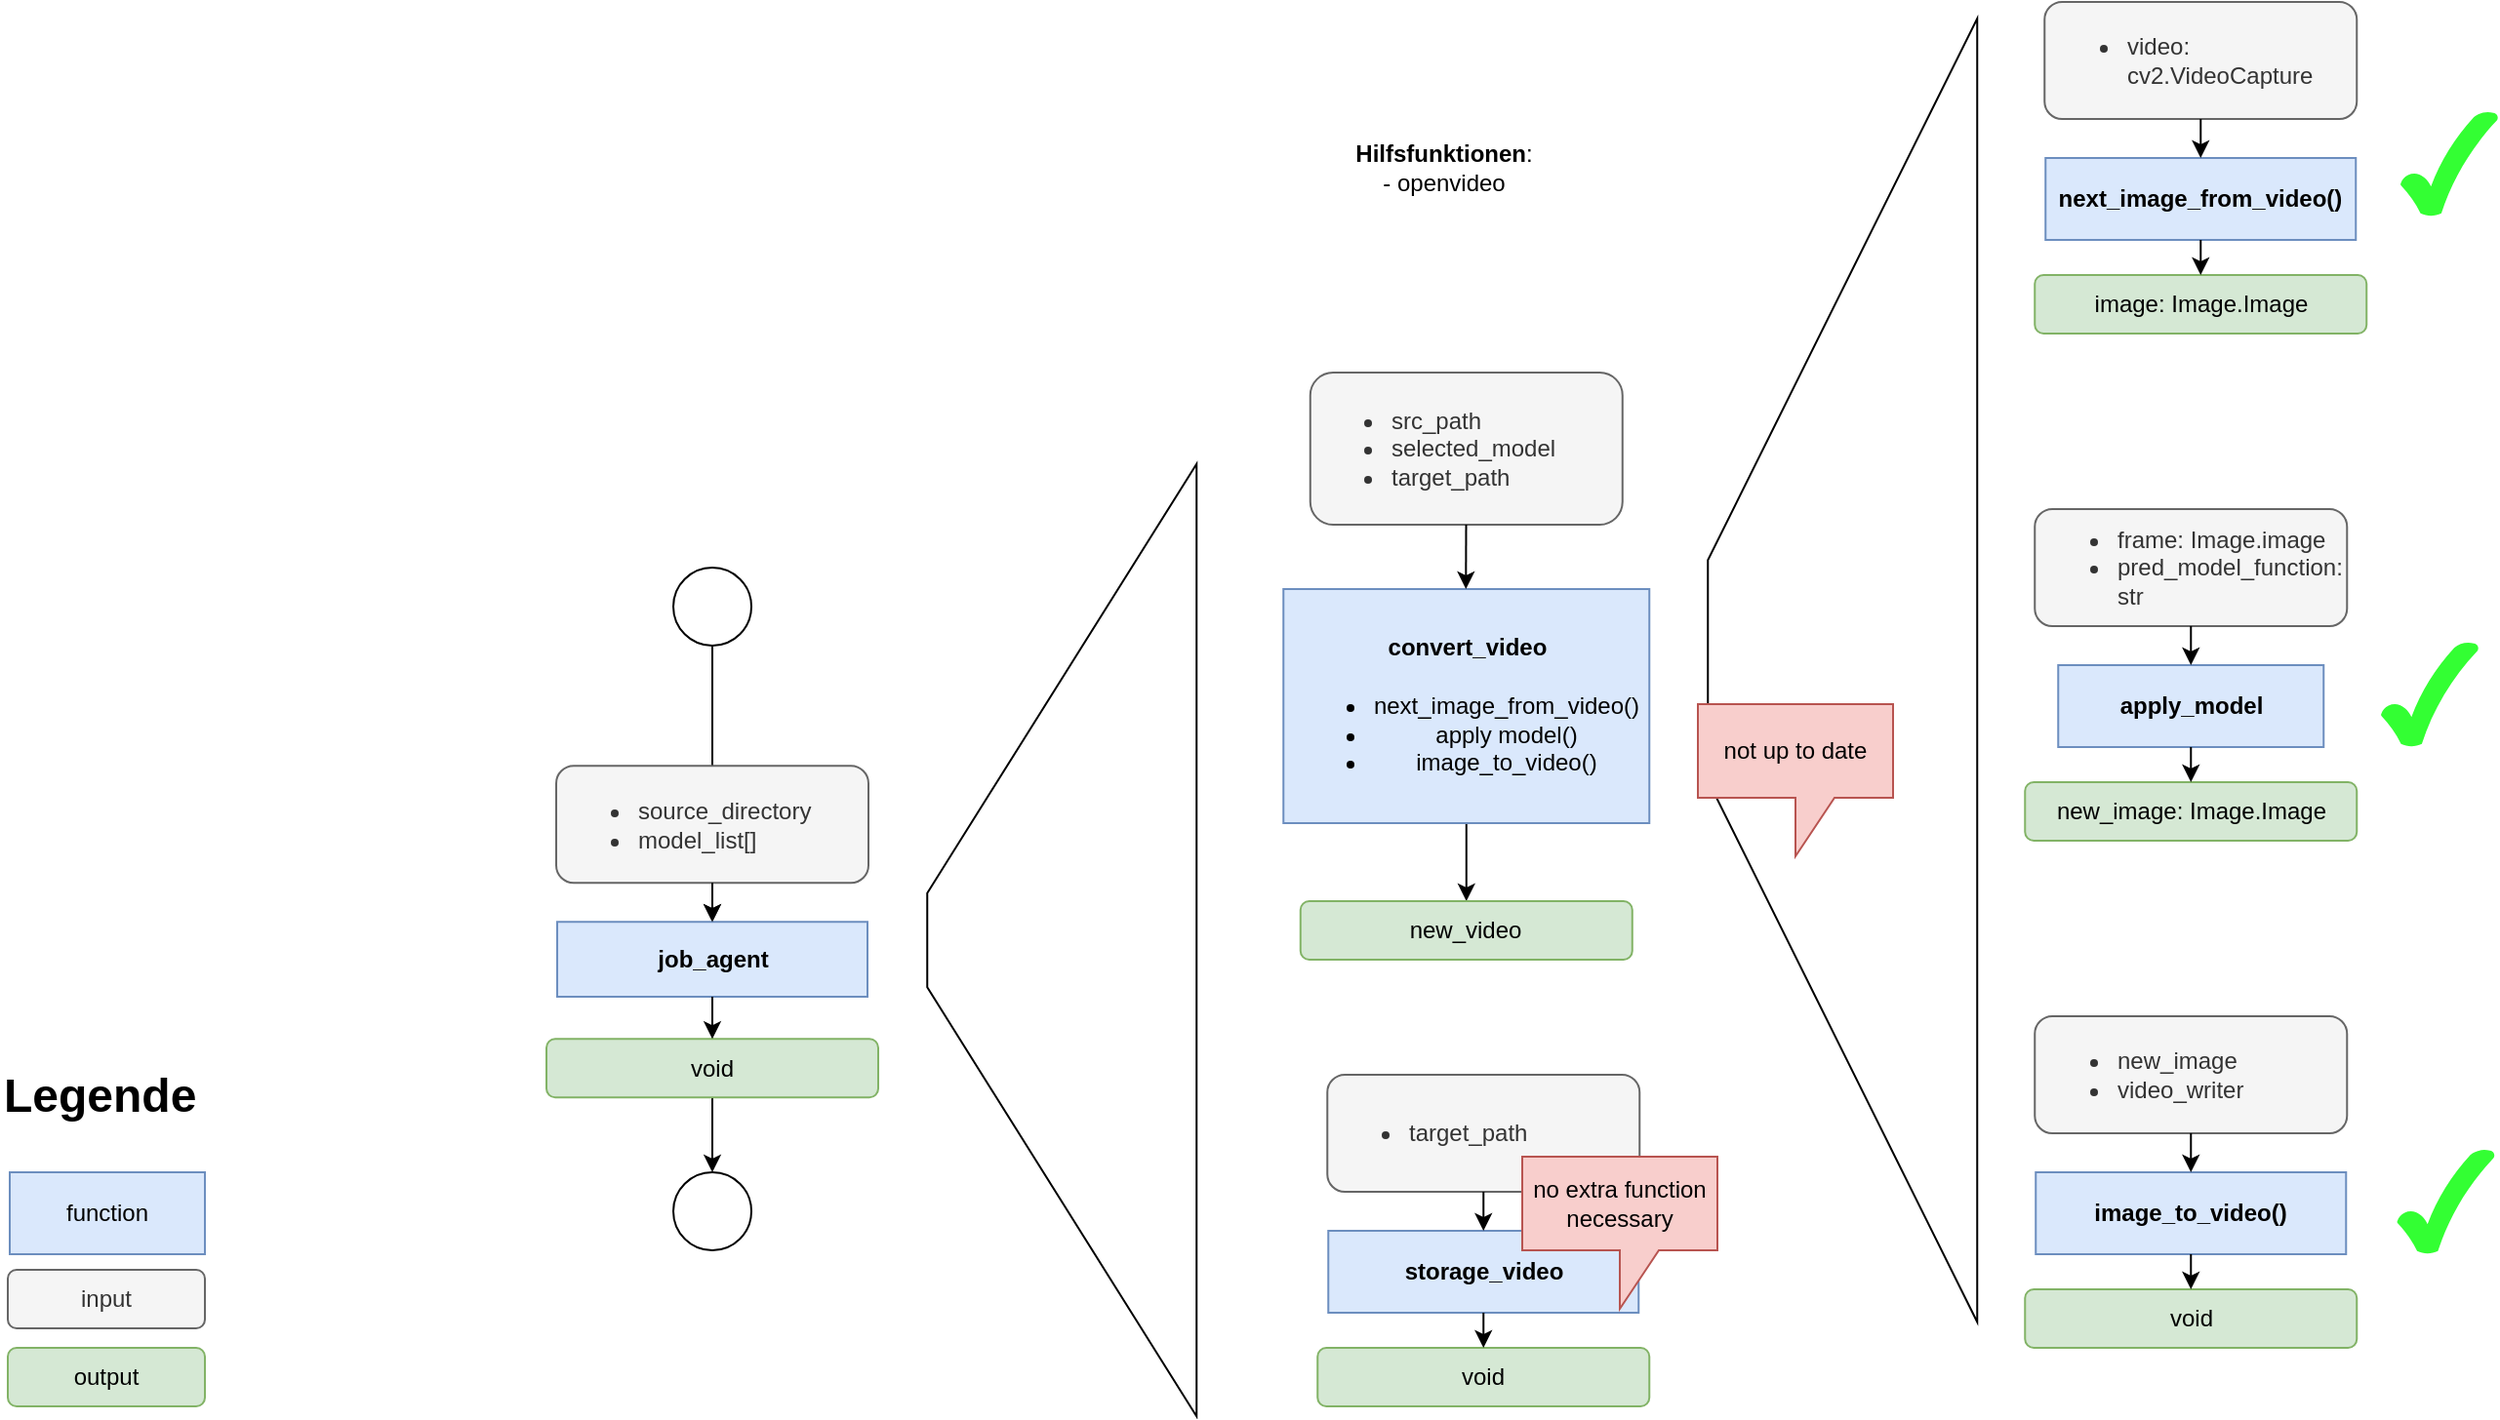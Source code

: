 <mxfile>
    <diagram id="tlJYWkyGmLdMznDu9tbw" name="Page-1">
        <mxGraphModel dx="1684" dy="967" grid="1" gridSize="10" guides="1" tooltips="1" connect="1" arrows="1" fold="1" page="1" pageScale="1" pageWidth="1654" pageHeight="1169" math="0" shadow="0">
            <root>
                <mxCell id="0"/>
                <mxCell id="1" parent="0"/>
                <mxCell id="3" value="" style="endArrow=classic;html=1;entryX=0.5;entryY=0;entryDx=0;entryDy=0;exitX=0.5;exitY=1;exitDx=0;exitDy=0;" parent="1" source="4" target="42" edge="1">
                    <mxGeometry width="50" height="50" relative="1" as="geometry">
                        <mxPoint x="635" y="500" as="sourcePoint"/>
                        <mxPoint x="620" y="520" as="targetPoint"/>
                    </mxGeometry>
                </mxCell>
                <mxCell id="4" value="" style="ellipse;whiteSpace=wrap;html=1;aspect=fixed;" parent="1" vertex="1">
                    <mxGeometry x="605" y="500" width="40" height="40" as="geometry"/>
                </mxCell>
                <mxCell id="6" value="&lt;h4&gt;apply_model&lt;/h4&gt;" style="rounded=0;whiteSpace=wrap;html=1;fillColor=#dae8fc;strokeColor=#6c8ebf;" parent="1" vertex="1">
                    <mxGeometry x="1314.63" y="550" width="136" height="42" as="geometry"/>
                </mxCell>
                <mxCell id="9" value="&lt;ul&gt;&lt;li&gt;frame: Image.image&lt;/li&gt;&lt;li&gt;pred_model_function: str&lt;/li&gt;&lt;/ul&gt;" style="rounded=1;whiteSpace=wrap;html=1;fillColor=#f5f5f5;fontColor=#333333;strokeColor=#666666;align=left;" parent="1" vertex="1">
                    <mxGeometry x="1302.63" y="470" width="160" height="60" as="geometry"/>
                </mxCell>
                <mxCell id="10" value="" style="endArrow=classic;html=1;entryX=0.5;entryY=0;entryDx=0;entryDy=0;exitX=0.5;exitY=1;exitDx=0;exitDy=0;" parent="1" source="9" target="6" edge="1">
                    <mxGeometry width="50" height="50" relative="1" as="geometry">
                        <mxPoint x="1542.63" y="460" as="sourcePoint"/>
                        <mxPoint x="1592.63" y="410" as="targetPoint"/>
                    </mxGeometry>
                </mxCell>
                <mxCell id="11" value="&lt;div&gt;&lt;font color=&quot;#000000&quot;&gt;new_image: Image.Image&lt;/font&gt;&lt;/div&gt;" style="rounded=1;whiteSpace=wrap;html=1;fillColor=#d5e8d4;strokeColor=#82b366;" parent="1" vertex="1">
                    <mxGeometry x="1297.63" y="610" width="170" height="30" as="geometry"/>
                </mxCell>
                <mxCell id="12" value="" style="endArrow=classic;html=1;entryX=0.5;entryY=0;entryDx=0;entryDy=0;exitX=0.5;exitY=1;exitDx=0;exitDy=0;" parent="1" source="6" target="11" edge="1">
                    <mxGeometry width="50" height="50" relative="1" as="geometry">
                        <mxPoint x="1392.63" y="590" as="sourcePoint"/>
                        <mxPoint x="1592.63" y="410" as="targetPoint"/>
                    </mxGeometry>
                </mxCell>
                <mxCell id="13" value="function" style="rounded=0;whiteSpace=wrap;html=1;fillColor=#dae8fc;strokeColor=#6c8ebf;" parent="1" vertex="1">
                    <mxGeometry x="265" y="810" width="100" height="42" as="geometry"/>
                </mxCell>
                <mxCell id="14" value="&lt;h1 style=&quot;margin-top: 0px;&quot;&gt;&lt;span style=&quot;background-color: transparent;&quot;&gt;Legende&lt;/span&gt;&lt;br&gt;&lt;/h1&gt;" style="text;html=1;whiteSpace=wrap;overflow=hidden;rounded=0;" parent="1" vertex="1">
                    <mxGeometry x="260" y="750" width="110" height="48" as="geometry"/>
                </mxCell>
                <mxCell id="15" value="&lt;div&gt;input&lt;/div&gt;" style="rounded=1;whiteSpace=wrap;html=1;fillColor=#f5f5f5;fontColor=#333333;strokeColor=#666666;" parent="1" vertex="1">
                    <mxGeometry x="264" y="860" width="101" height="30" as="geometry"/>
                </mxCell>
                <mxCell id="16" value="&lt;div&gt;&lt;font color=&quot;#000000&quot;&gt;output&lt;/font&gt;&lt;/div&gt;" style="rounded=1;whiteSpace=wrap;html=1;fillColor=#d5e8d4;strokeColor=#82b366;" parent="1" vertex="1">
                    <mxGeometry x="264" y="900" width="101" height="30" as="geometry"/>
                </mxCell>
                <mxCell id="24" value="" style="edgeStyle=none;html=1;" parent="1" source="18" target="20" edge="1">
                    <mxGeometry relative="1" as="geometry"/>
                </mxCell>
                <mxCell id="18" value="&lt;h4&gt;convert_video&lt;/h4&gt;&lt;div&gt;&lt;ul&gt;&lt;li&gt;next_image_from_video()&lt;/li&gt;&lt;li&gt;apply model()&lt;/li&gt;&lt;li&gt;image_to_video()&lt;/li&gt;&lt;/ul&gt;&lt;/div&gt;" style="rounded=0;whiteSpace=wrap;html=1;fillColor=#dae8fc;strokeColor=#6c8ebf;verticalAlign=top;" parent="1" vertex="1">
                    <mxGeometry x="917.63" y="511" width="187.5" height="120" as="geometry"/>
                </mxCell>
                <mxCell id="19" value="&lt;ul&gt;&lt;li&gt;src_path&lt;/li&gt;&lt;li&gt;selected_model&lt;/li&gt;&lt;li&gt;target_path&lt;/li&gt;&lt;/ul&gt;" style="rounded=1;whiteSpace=wrap;html=1;fillColor=#f5f5f5;fontColor=#333333;strokeColor=#666666;align=left;" parent="1" vertex="1">
                    <mxGeometry x="931.38" y="400" width="160" height="78" as="geometry"/>
                </mxCell>
                <mxCell id="20" value="&lt;div&gt;&lt;font color=&quot;#000000&quot;&gt;new_video&lt;/font&gt;&lt;/div&gt;" style="rounded=1;whiteSpace=wrap;html=1;fillColor=#d5e8d4;strokeColor=#82b366;" parent="1" vertex="1">
                    <mxGeometry x="926.38" y="671" width="170" height="30" as="geometry"/>
                </mxCell>
                <mxCell id="21" value="" style="endArrow=classic;html=1;" parent="1" source="19" edge="1">
                    <mxGeometry width="50" height="50" relative="1" as="geometry">
                        <mxPoint x="1011.38" y="528" as="sourcePoint"/>
                        <mxPoint x="1011.13" y="511" as="targetPoint"/>
                    </mxGeometry>
                </mxCell>
                <mxCell id="25" value="&lt;h4&gt;next_image_from_video()&lt;/h4&gt;" style="rounded=0;whiteSpace=wrap;html=1;fillColor=#dae8fc;strokeColor=#6c8ebf;" parent="1" vertex="1">
                    <mxGeometry x="1308.13" y="290" width="159" height="42" as="geometry"/>
                </mxCell>
                <mxCell id="26" value="&lt;ul&gt;&lt;li&gt;video:&amp;nbsp; cv2.VideoCapture&lt;/li&gt;&lt;/ul&gt;" style="rounded=1;whiteSpace=wrap;html=1;fillColor=#f5f5f5;fontColor=#333333;strokeColor=#666666;align=left;" parent="1" vertex="1">
                    <mxGeometry x="1307.63" y="210" width="160" height="60" as="geometry"/>
                </mxCell>
                <mxCell id="27" value="" style="endArrow=classic;html=1;entryX=0.5;entryY=0;entryDx=0;entryDy=0;exitX=0.5;exitY=1;exitDx=0;exitDy=0;" parent="1" source="26" target="25" edge="1">
                    <mxGeometry width="50" height="50" relative="1" as="geometry">
                        <mxPoint x="1547.63" y="200" as="sourcePoint"/>
                        <mxPoint x="1597.63" y="150" as="targetPoint"/>
                    </mxGeometry>
                </mxCell>
                <mxCell id="28" value="&lt;div&gt;&lt;font color=&quot;#000000&quot;&gt;image: Image.Image&lt;/font&gt;&lt;/div&gt;" style="rounded=1;whiteSpace=wrap;html=1;fillColor=#d5e8d4;strokeColor=#82b366;" parent="1" vertex="1">
                    <mxGeometry x="1302.63" y="350" width="170" height="30" as="geometry"/>
                </mxCell>
                <mxCell id="29" value="" style="endArrow=classic;html=1;entryX=0.5;entryY=0;entryDx=0;entryDy=0;exitX=0.5;exitY=1;exitDx=0;exitDy=0;" parent="1" source="25" target="28" edge="1">
                    <mxGeometry width="50" height="50" relative="1" as="geometry">
                        <mxPoint x="1397.63" y="330" as="sourcePoint"/>
                        <mxPoint x="1597.63" y="150" as="targetPoint"/>
                    </mxGeometry>
                </mxCell>
                <mxCell id="30" value="&lt;h4&gt;image_to_video()&lt;/h4&gt;" style="rounded=0;whiteSpace=wrap;html=1;fillColor=#dae8fc;strokeColor=#6c8ebf;" parent="1" vertex="1">
                    <mxGeometry x="1303.13" y="810" width="159" height="42" as="geometry"/>
                </mxCell>
                <mxCell id="31" value="&lt;ul&gt;&lt;li&gt;new_image&lt;/li&gt;&lt;li&gt;video_writer&lt;/li&gt;&lt;/ul&gt;" style="rounded=1;whiteSpace=wrap;html=1;fillColor=#f5f5f5;fontColor=#333333;strokeColor=#666666;align=left;" parent="1" vertex="1">
                    <mxGeometry x="1302.63" y="730" width="160" height="60" as="geometry"/>
                </mxCell>
                <mxCell id="32" value="" style="endArrow=classic;html=1;entryX=0.5;entryY=0;entryDx=0;entryDy=0;exitX=0.5;exitY=1;exitDx=0;exitDy=0;" parent="1" source="31" target="30" edge="1">
                    <mxGeometry width="50" height="50" relative="1" as="geometry">
                        <mxPoint x="1542.63" y="720" as="sourcePoint"/>
                        <mxPoint x="1592.63" y="670" as="targetPoint"/>
                    </mxGeometry>
                </mxCell>
                <mxCell id="33" value="&lt;div&gt;&lt;font color=&quot;#000000&quot;&gt;void&lt;/font&gt;&lt;/div&gt;" style="rounded=1;whiteSpace=wrap;html=1;fillColor=#d5e8d4;strokeColor=#82b366;" parent="1" vertex="1">
                    <mxGeometry x="1297.63" y="870" width="170" height="30" as="geometry"/>
                </mxCell>
                <mxCell id="34" value="" style="endArrow=classic;html=1;entryX=0.5;entryY=0;entryDx=0;entryDy=0;exitX=0.5;exitY=1;exitDx=0;exitDy=0;" parent="1" source="30" target="33" edge="1">
                    <mxGeometry width="50" height="50" relative="1" as="geometry">
                        <mxPoint x="1392.63" y="850" as="sourcePoint"/>
                        <mxPoint x="1592.63" y="670" as="targetPoint"/>
                    </mxGeometry>
                </mxCell>
                <mxCell id="35" value="&lt;h4&gt;storage_video&lt;/h4&gt;" style="rounded=0;whiteSpace=wrap;html=1;fillColor=#dae8fc;strokeColor=#6c8ebf;" parent="1" vertex="1">
                    <mxGeometry x="940.63" y="840" width="159" height="42" as="geometry"/>
                </mxCell>
                <mxCell id="36" value="&lt;ul&gt;&lt;li&gt;target_path&lt;/li&gt;&lt;/ul&gt;" style="rounded=1;whiteSpace=wrap;html=1;fillColor=#f5f5f5;fontColor=#333333;strokeColor=#666666;align=left;" parent="1" vertex="1">
                    <mxGeometry x="940.13" y="760" width="160" height="60" as="geometry"/>
                </mxCell>
                <mxCell id="37" value="" style="endArrow=classic;html=1;entryX=0.5;entryY=0;entryDx=0;entryDy=0;exitX=0.5;exitY=1;exitDx=0;exitDy=0;" parent="1" source="36" target="35" edge="1">
                    <mxGeometry width="50" height="50" relative="1" as="geometry">
                        <mxPoint x="1180.13" y="750" as="sourcePoint"/>
                        <mxPoint x="1230.13" y="700" as="targetPoint"/>
                    </mxGeometry>
                </mxCell>
                <mxCell id="38" value="void" style="rounded=1;whiteSpace=wrap;html=1;fillColor=#d5e8d4;strokeColor=#82b366;" parent="1" vertex="1">
                    <mxGeometry x="935.13" y="900" width="170" height="30" as="geometry"/>
                </mxCell>
                <mxCell id="39" value="" style="endArrow=classic;html=1;entryX=0.5;entryY=0;entryDx=0;entryDy=0;exitX=0.5;exitY=1;exitDx=0;exitDy=0;" parent="1" source="35" target="38" edge="1">
                    <mxGeometry width="50" height="50" relative="1" as="geometry">
                        <mxPoint x="1030.13" y="880" as="sourcePoint"/>
                        <mxPoint x="1230.13" y="700" as="targetPoint"/>
                    </mxGeometry>
                </mxCell>
                <mxCell id="40" value="" style="shape=trapezoid;perimeter=trapezoidPerimeter;whiteSpace=wrap;html=1;fixedSize=1;rotation=-90;size=277.63;fillColor=none;" parent="1" vertex="1">
                    <mxGeometry x="870" y="483.62" width="668.25" height="138" as="geometry"/>
                </mxCell>
                <mxCell id="41" value="" style="shape=trapezoid;perimeter=trapezoidPerimeter;whiteSpace=wrap;html=1;fixedSize=1;rotation=-90;size=220;fillColor=none;" parent="1" vertex="1">
                    <mxGeometry x="560" y="622" width="488.25" height="138" as="geometry"/>
                </mxCell>
                <mxCell id="42" value="&lt;h4&gt;job_agent&lt;/h4&gt;" style="rounded=0;whiteSpace=wrap;html=1;fillColor=#dae8fc;strokeColor=#6c8ebf;" parent="1" vertex="1">
                    <mxGeometry x="545.5" y="681.62" width="159" height="38.38" as="geometry"/>
                </mxCell>
                <mxCell id="43" value="&lt;ul&gt;&lt;li&gt;source_directory&lt;/li&gt;&lt;li&gt;model_list[]&lt;/li&gt;&lt;/ul&gt;" style="rounded=1;whiteSpace=wrap;html=1;fillColor=#f5f5f5;fontColor=#333333;strokeColor=#666666;align=left;" parent="1" vertex="1">
                    <mxGeometry x="545" y="601.62" width="160" height="60" as="geometry"/>
                </mxCell>
                <mxCell id="44" value="" style="endArrow=classic;html=1;entryX=0.5;entryY=0;entryDx=0;entryDy=0;exitX=0.5;exitY=1;exitDx=0;exitDy=0;" parent="1" source="43" target="42" edge="1">
                    <mxGeometry width="50" height="50" relative="1" as="geometry">
                        <mxPoint x="785.0" y="591.62" as="sourcePoint"/>
                        <mxPoint x="835.0" y="541.62" as="targetPoint"/>
                    </mxGeometry>
                </mxCell>
                <mxCell id="46" value="" style="endArrow=classic;html=1;entryX=0.5;entryY=0;entryDx=0;entryDy=0;exitX=0.5;exitY=1;exitDx=0;exitDy=0;" parent="1" source="42" target="45" edge="1">
                    <mxGeometry width="50" height="50" relative="1" as="geometry">
                        <mxPoint x="635.0" y="721.62" as="sourcePoint"/>
                        <mxPoint x="835.0" y="541.62" as="targetPoint"/>
                    </mxGeometry>
                </mxCell>
                <mxCell id="47" value="" style="ellipse;whiteSpace=wrap;html=1;aspect=fixed;" parent="1" vertex="1">
                    <mxGeometry x="605" y="810" width="40" height="40" as="geometry"/>
                </mxCell>
                <mxCell id="48" value="" style="endArrow=classic;html=1;exitX=0.5;exitY=1;exitDx=0;exitDy=0;entryX=0.5;entryY=0;entryDx=0;entryDy=0;" parent="1" source="42" target="47" edge="1">
                    <mxGeometry width="50" height="50" relative="1" as="geometry">
                        <mxPoint x="690" y="750" as="sourcePoint"/>
                        <mxPoint x="720" y="730" as="targetPoint"/>
                    </mxGeometry>
                </mxCell>
                <mxCell id="45" value="void" style="rounded=1;whiteSpace=wrap;html=1;fillColor=#d5e8d4;strokeColor=#82b366;" parent="1" vertex="1">
                    <mxGeometry x="540" y="741.62" width="170" height="30" as="geometry"/>
                </mxCell>
                <mxCell id="49" value="no extra function necessary" style="shape=callout;whiteSpace=wrap;html=1;perimeter=calloutPerimeter;fillColor=#f8cecc;strokeColor=#b85450;" parent="1" vertex="1">
                    <mxGeometry x="1040" y="802" width="100" height="78" as="geometry"/>
                </mxCell>
                <mxCell id="51" value="not up to date" style="shape=callout;whiteSpace=wrap;html=1;perimeter=calloutPerimeter;fillColor=#f8cecc;strokeColor=#b85450;" parent="1" vertex="1">
                    <mxGeometry x="1130" y="570" width="100" height="78" as="geometry"/>
                </mxCell>
                <mxCell id="53" value="" style="verticalLabelPosition=bottom;verticalAlign=top;html=1;shape=mxgraph.basic.tick;fillColor=#33FF33;strokeColor=none;" vertex="1" parent="1">
                    <mxGeometry x="1490" y="266" width="50" height="54" as="geometry"/>
                </mxCell>
                <mxCell id="54" value="" style="verticalLabelPosition=bottom;verticalAlign=top;html=1;shape=mxgraph.basic.tick;fillColor=#33FF33;strokeColor=none;" vertex="1" parent="1">
                    <mxGeometry x="1480" y="538" width="50" height="54" as="geometry"/>
                </mxCell>
                <mxCell id="55" value="" style="verticalLabelPosition=bottom;verticalAlign=top;html=1;shape=mxgraph.basic.tick;fillColor=#33FF33;strokeColor=none;" vertex="1" parent="1">
                    <mxGeometry x="1488.25" y="798" width="50" height="54" as="geometry"/>
                </mxCell>
                <mxCell id="56" value="&lt;b&gt;Hilfsfunktionen&lt;/b&gt;:&lt;div&gt;- openvideo&lt;/div&gt;" style="text;html=1;align=center;verticalAlign=middle;whiteSpace=wrap;rounded=0;" vertex="1" parent="1">
                    <mxGeometry x="970" y="280" width="60" height="30" as="geometry"/>
                </mxCell>
            </root>
        </mxGraphModel>
    </diagram>
</mxfile>